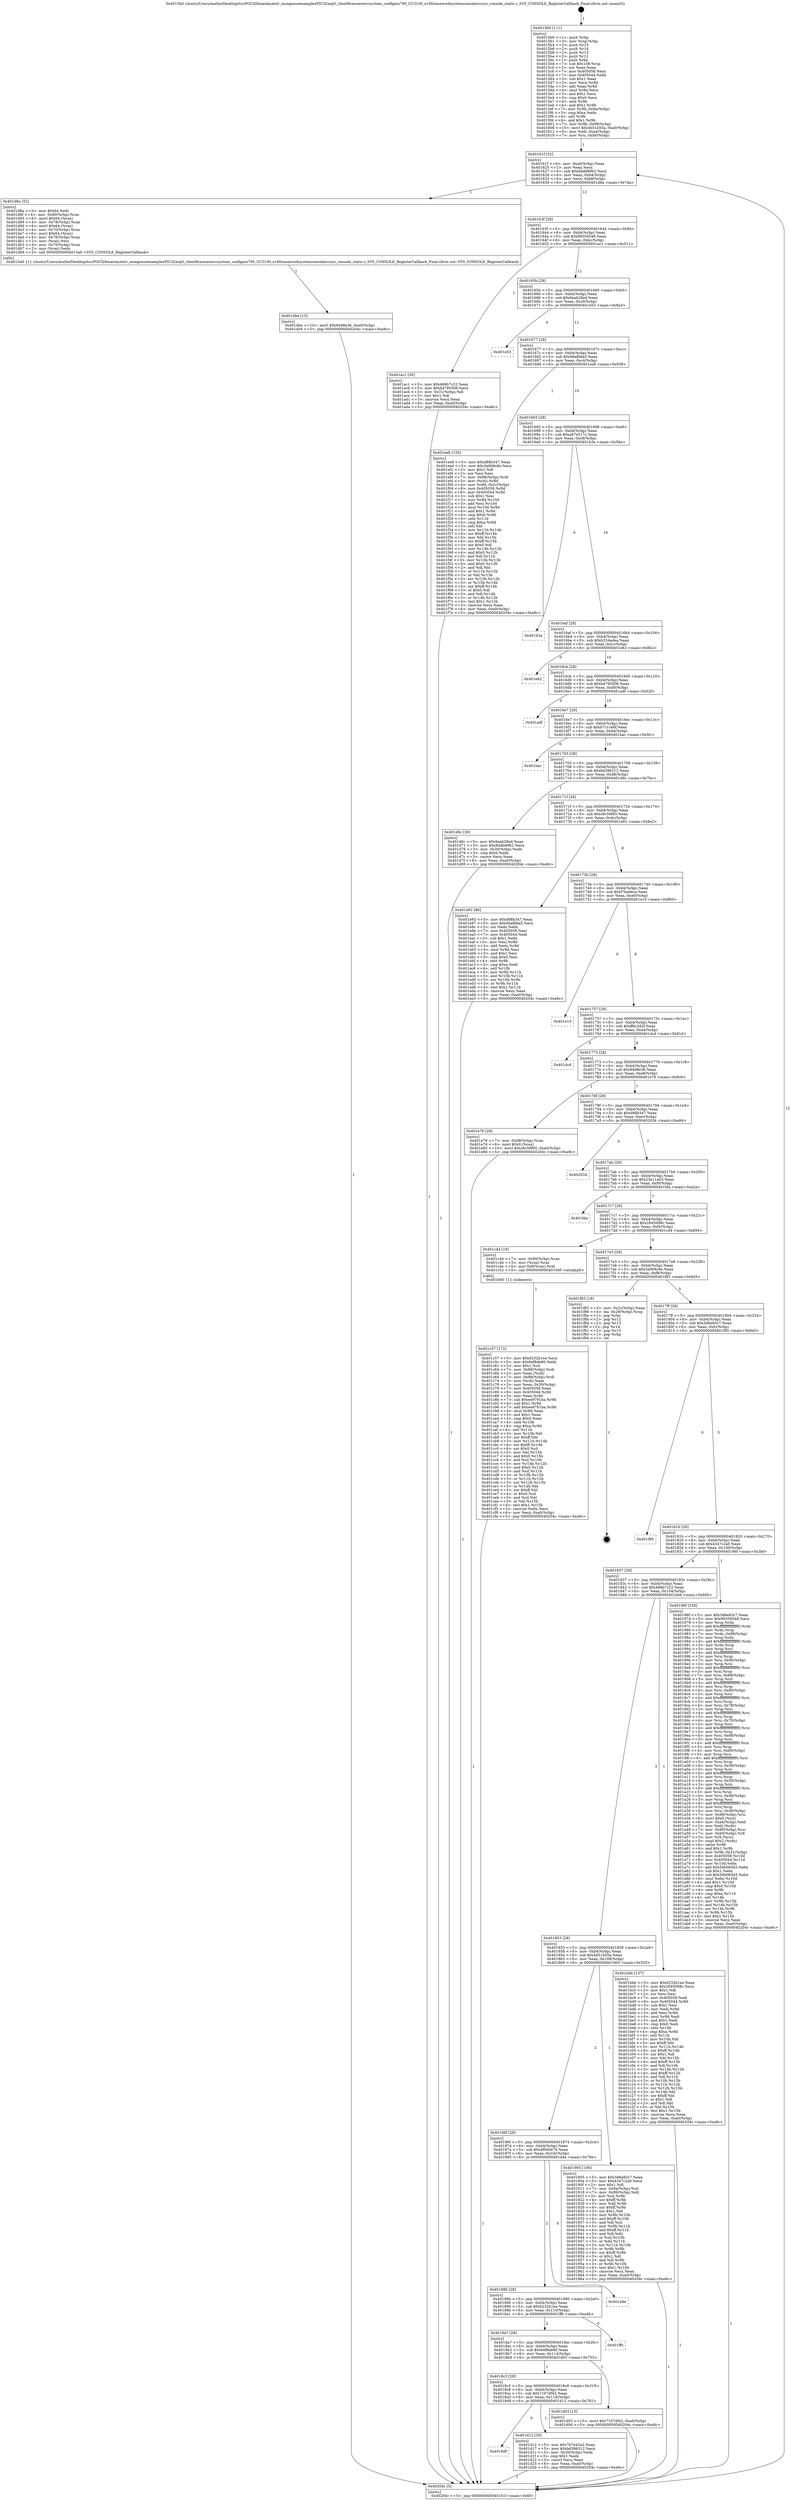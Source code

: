 digraph "0x4015b0" {
  label = "0x4015b0 (/mnt/c/Users/mathe/Desktop/tcc/POCII/binaries/extr_mongooseexamplesPIC32mqtt_clientfirmwaresrcsystem_configmx795_CC3100_e16frameworksystemconsolesrcsys_console_static.c_SYS_CONSOLE_RegisterCallback_Final-ollvm.out::main(0))"
  labelloc = "t"
  node[shape=record]

  Entry [label="",width=0.3,height=0.3,shape=circle,fillcolor=black,style=filled]
  "0x40161f" [label="{
     0x40161f [32]\l
     | [instrs]\l
     &nbsp;&nbsp;0x40161f \<+6\>: mov -0xa0(%rbp),%eax\l
     &nbsp;&nbsp;0x401625 \<+2\>: mov %eax,%ecx\l
     &nbsp;&nbsp;0x401627 \<+6\>: sub $0x8ddb8962,%ecx\l
     &nbsp;&nbsp;0x40162d \<+6\>: mov %eax,-0xb4(%rbp)\l
     &nbsp;&nbsp;0x401633 \<+6\>: mov %ecx,-0xb8(%rbp)\l
     &nbsp;&nbsp;0x401639 \<+6\>: je 0000000000401d8a \<main+0x7da\>\l
  }"]
  "0x401d8a" [label="{
     0x401d8a [52]\l
     | [instrs]\l
     &nbsp;&nbsp;0x401d8a \<+5\>: mov $0x64,%edi\l
     &nbsp;&nbsp;0x401d8f \<+4\>: mov -0x80(%rbp),%rax\l
     &nbsp;&nbsp;0x401d93 \<+6\>: movl $0x64,(%rax)\l
     &nbsp;&nbsp;0x401d99 \<+4\>: mov -0x78(%rbp),%rax\l
     &nbsp;&nbsp;0x401d9d \<+6\>: movl $0x64,(%rax)\l
     &nbsp;&nbsp;0x401da3 \<+4\>: mov -0x70(%rbp),%rax\l
     &nbsp;&nbsp;0x401da7 \<+6\>: movl $0x64,(%rax)\l
     &nbsp;&nbsp;0x401dad \<+4\>: mov -0x78(%rbp),%rax\l
     &nbsp;&nbsp;0x401db1 \<+2\>: mov (%rax),%esi\l
     &nbsp;&nbsp;0x401db3 \<+4\>: mov -0x70(%rbp),%rax\l
     &nbsp;&nbsp;0x401db7 \<+2\>: mov (%rax),%edx\l
     &nbsp;&nbsp;0x401db9 \<+5\>: call 00000000004015a0 \<SYS_CONSOLE_RegisterCallback\>\l
     | [calls]\l
     &nbsp;&nbsp;0x4015a0 \{1\} (/mnt/c/Users/mathe/Desktop/tcc/POCII/binaries/extr_mongooseexamplesPIC32mqtt_clientfirmwaresrcsystem_configmx795_CC3100_e16frameworksystemconsolesrcsys_console_static.c_SYS_CONSOLE_RegisterCallback_Final-ollvm.out::SYS_CONSOLE_RegisterCallback)\l
  }"]
  "0x40163f" [label="{
     0x40163f [28]\l
     | [instrs]\l
     &nbsp;&nbsp;0x40163f \<+5\>: jmp 0000000000401644 \<main+0x94\>\l
     &nbsp;&nbsp;0x401644 \<+6\>: mov -0xb4(%rbp),%eax\l
     &nbsp;&nbsp;0x40164a \<+5\>: sub $0x99359548,%eax\l
     &nbsp;&nbsp;0x40164f \<+6\>: mov %eax,-0xbc(%rbp)\l
     &nbsp;&nbsp;0x401655 \<+6\>: je 0000000000401ac1 \<main+0x511\>\l
  }"]
  Exit [label="",width=0.3,height=0.3,shape=circle,fillcolor=black,style=filled,peripheries=2]
  "0x401ac1" [label="{
     0x401ac1 [30]\l
     | [instrs]\l
     &nbsp;&nbsp;0x401ac1 \<+5\>: mov $0x486b7c22,%eax\l
     &nbsp;&nbsp;0x401ac6 \<+5\>: mov $0xb4795506,%ecx\l
     &nbsp;&nbsp;0x401acb \<+3\>: mov -0x31(%rbp),%dl\l
     &nbsp;&nbsp;0x401ace \<+3\>: test $0x1,%dl\l
     &nbsp;&nbsp;0x401ad1 \<+3\>: cmovne %ecx,%eax\l
     &nbsp;&nbsp;0x401ad4 \<+6\>: mov %eax,-0xa0(%rbp)\l
     &nbsp;&nbsp;0x401ada \<+5\>: jmp 000000000040204c \<main+0xa9c\>\l
  }"]
  "0x40165b" [label="{
     0x40165b [28]\l
     | [instrs]\l
     &nbsp;&nbsp;0x40165b \<+5\>: jmp 0000000000401660 \<main+0xb0\>\l
     &nbsp;&nbsp;0x401660 \<+6\>: mov -0xb4(%rbp),%eax\l
     &nbsp;&nbsp;0x401666 \<+5\>: sub $0x9aab28ed,%eax\l
     &nbsp;&nbsp;0x40166b \<+6\>: mov %eax,-0xc0(%rbp)\l
     &nbsp;&nbsp;0x401671 \<+6\>: je 0000000000401e53 \<main+0x8a3\>\l
  }"]
  "0x401dbe" [label="{
     0x401dbe [15]\l
     | [instrs]\l
     &nbsp;&nbsp;0x401dbe \<+10\>: movl $0x94d8e36,-0xa0(%rbp)\l
     &nbsp;&nbsp;0x401dc8 \<+5\>: jmp 000000000040204c \<main+0xa9c\>\l
  }"]
  "0x401e53" [label="{
     0x401e53\l
  }", style=dashed]
  "0x401677" [label="{
     0x401677 [28]\l
     | [instrs]\l
     &nbsp;&nbsp;0x401677 \<+5\>: jmp 000000000040167c \<main+0xcc\>\l
     &nbsp;&nbsp;0x40167c \<+6\>: mov -0xb4(%rbp),%eax\l
     &nbsp;&nbsp;0x401682 \<+5\>: sub $0x9dafb8a5,%eax\l
     &nbsp;&nbsp;0x401687 \<+6\>: mov %eax,-0xc4(%rbp)\l
     &nbsp;&nbsp;0x40168d \<+6\>: je 0000000000401ee8 \<main+0x938\>\l
  }"]
  "0x4018df" [label="{
     0x4018df\l
  }", style=dashed]
  "0x401ee8" [label="{
     0x401ee8 [155]\l
     | [instrs]\l
     &nbsp;&nbsp;0x401ee8 \<+5\>: mov $0xd88b347,%eax\l
     &nbsp;&nbsp;0x401eed \<+5\>: mov $0x3a906c8e,%ecx\l
     &nbsp;&nbsp;0x401ef2 \<+2\>: mov $0x1,%dl\l
     &nbsp;&nbsp;0x401ef4 \<+2\>: xor %esi,%esi\l
     &nbsp;&nbsp;0x401ef6 \<+7\>: mov -0x98(%rbp),%rdi\l
     &nbsp;&nbsp;0x401efd \<+3\>: mov (%rdi),%r8d\l
     &nbsp;&nbsp;0x401f00 \<+4\>: mov %r8d,-0x2c(%rbp)\l
     &nbsp;&nbsp;0x401f04 \<+8\>: mov 0x405058,%r8d\l
     &nbsp;&nbsp;0x401f0c \<+8\>: mov 0x405044,%r9d\l
     &nbsp;&nbsp;0x401f14 \<+3\>: sub $0x1,%esi\l
     &nbsp;&nbsp;0x401f17 \<+3\>: mov %r8d,%r10d\l
     &nbsp;&nbsp;0x401f1a \<+3\>: add %esi,%r10d\l
     &nbsp;&nbsp;0x401f1d \<+4\>: imul %r10d,%r8d\l
     &nbsp;&nbsp;0x401f21 \<+4\>: and $0x1,%r8d\l
     &nbsp;&nbsp;0x401f25 \<+4\>: cmp $0x0,%r8d\l
     &nbsp;&nbsp;0x401f29 \<+4\>: sete %r11b\l
     &nbsp;&nbsp;0x401f2d \<+4\>: cmp $0xa,%r9d\l
     &nbsp;&nbsp;0x401f31 \<+3\>: setl %bl\l
     &nbsp;&nbsp;0x401f34 \<+3\>: mov %r11b,%r14b\l
     &nbsp;&nbsp;0x401f37 \<+4\>: xor $0xff,%r14b\l
     &nbsp;&nbsp;0x401f3b \<+3\>: mov %bl,%r15b\l
     &nbsp;&nbsp;0x401f3e \<+4\>: xor $0xff,%r15b\l
     &nbsp;&nbsp;0x401f42 \<+3\>: xor $0x0,%dl\l
     &nbsp;&nbsp;0x401f45 \<+3\>: mov %r14b,%r12b\l
     &nbsp;&nbsp;0x401f48 \<+4\>: and $0x0,%r12b\l
     &nbsp;&nbsp;0x401f4c \<+3\>: and %dl,%r11b\l
     &nbsp;&nbsp;0x401f4f \<+3\>: mov %r15b,%r13b\l
     &nbsp;&nbsp;0x401f52 \<+4\>: and $0x0,%r13b\l
     &nbsp;&nbsp;0x401f56 \<+2\>: and %dl,%bl\l
     &nbsp;&nbsp;0x401f58 \<+3\>: or %r11b,%r12b\l
     &nbsp;&nbsp;0x401f5b \<+3\>: or %bl,%r13b\l
     &nbsp;&nbsp;0x401f5e \<+3\>: xor %r13b,%r12b\l
     &nbsp;&nbsp;0x401f61 \<+3\>: or %r15b,%r14b\l
     &nbsp;&nbsp;0x401f64 \<+4\>: xor $0xff,%r14b\l
     &nbsp;&nbsp;0x401f68 \<+3\>: or $0x0,%dl\l
     &nbsp;&nbsp;0x401f6b \<+3\>: and %dl,%r14b\l
     &nbsp;&nbsp;0x401f6e \<+3\>: or %r14b,%r12b\l
     &nbsp;&nbsp;0x401f71 \<+4\>: test $0x1,%r12b\l
     &nbsp;&nbsp;0x401f75 \<+3\>: cmovne %ecx,%eax\l
     &nbsp;&nbsp;0x401f78 \<+6\>: mov %eax,-0xa0(%rbp)\l
     &nbsp;&nbsp;0x401f7e \<+5\>: jmp 000000000040204c \<main+0xa9c\>\l
  }"]
  "0x401693" [label="{
     0x401693 [28]\l
     | [instrs]\l
     &nbsp;&nbsp;0x401693 \<+5\>: jmp 0000000000401698 \<main+0xe8\>\l
     &nbsp;&nbsp;0x401698 \<+6\>: mov -0xb4(%rbp),%eax\l
     &nbsp;&nbsp;0x40169e \<+5\>: sub $0xa87e517c,%eax\l
     &nbsp;&nbsp;0x4016a3 \<+6\>: mov %eax,-0xc8(%rbp)\l
     &nbsp;&nbsp;0x4016a9 \<+6\>: je 0000000000401b3a \<main+0x58a\>\l
  }"]
  "0x401d12" [label="{
     0x401d12 [30]\l
     | [instrs]\l
     &nbsp;&nbsp;0x401d12 \<+5\>: mov $0x7b7e43a2,%eax\l
     &nbsp;&nbsp;0x401d17 \<+5\>: mov $0xbd396312,%ecx\l
     &nbsp;&nbsp;0x401d1c \<+3\>: mov -0x30(%rbp),%edx\l
     &nbsp;&nbsp;0x401d1f \<+3\>: cmp $0x1,%edx\l
     &nbsp;&nbsp;0x401d22 \<+3\>: cmovl %ecx,%eax\l
     &nbsp;&nbsp;0x401d25 \<+6\>: mov %eax,-0xa0(%rbp)\l
     &nbsp;&nbsp;0x401d2b \<+5\>: jmp 000000000040204c \<main+0xa9c\>\l
  }"]
  "0x401b3a" [label="{
     0x401b3a\l
  }", style=dashed]
  "0x4016af" [label="{
     0x4016af [28]\l
     | [instrs]\l
     &nbsp;&nbsp;0x4016af \<+5\>: jmp 00000000004016b4 \<main+0x104\>\l
     &nbsp;&nbsp;0x4016b4 \<+6\>: mov -0xb4(%rbp),%eax\l
     &nbsp;&nbsp;0x4016ba \<+5\>: sub $0xb334adea,%eax\l
     &nbsp;&nbsp;0x4016bf \<+6\>: mov %eax,-0xcc(%rbp)\l
     &nbsp;&nbsp;0x4016c5 \<+6\>: je 0000000000401e62 \<main+0x8b2\>\l
  }"]
  "0x4018c3" [label="{
     0x4018c3 [28]\l
     | [instrs]\l
     &nbsp;&nbsp;0x4018c3 \<+5\>: jmp 00000000004018c8 \<main+0x318\>\l
     &nbsp;&nbsp;0x4018c8 \<+6\>: mov -0xb4(%rbp),%eax\l
     &nbsp;&nbsp;0x4018ce \<+5\>: sub $0x7107df42,%eax\l
     &nbsp;&nbsp;0x4018d3 \<+6\>: mov %eax,-0x118(%rbp)\l
     &nbsp;&nbsp;0x4018d9 \<+6\>: je 0000000000401d12 \<main+0x762\>\l
  }"]
  "0x401e62" [label="{
     0x401e62\l
  }", style=dashed]
  "0x4016cb" [label="{
     0x4016cb [28]\l
     | [instrs]\l
     &nbsp;&nbsp;0x4016cb \<+5\>: jmp 00000000004016d0 \<main+0x120\>\l
     &nbsp;&nbsp;0x4016d0 \<+6\>: mov -0xb4(%rbp),%eax\l
     &nbsp;&nbsp;0x4016d6 \<+5\>: sub $0xb4795506,%eax\l
     &nbsp;&nbsp;0x4016db \<+6\>: mov %eax,-0xd0(%rbp)\l
     &nbsp;&nbsp;0x4016e1 \<+6\>: je 0000000000401adf \<main+0x52f\>\l
  }"]
  "0x401d03" [label="{
     0x401d03 [15]\l
     | [instrs]\l
     &nbsp;&nbsp;0x401d03 \<+10\>: movl $0x7107df42,-0xa0(%rbp)\l
     &nbsp;&nbsp;0x401d0d \<+5\>: jmp 000000000040204c \<main+0xa9c\>\l
  }"]
  "0x401adf" [label="{
     0x401adf\l
  }", style=dashed]
  "0x4016e7" [label="{
     0x4016e7 [28]\l
     | [instrs]\l
     &nbsp;&nbsp;0x4016e7 \<+5\>: jmp 00000000004016ec \<main+0x13c\>\l
     &nbsp;&nbsp;0x4016ec \<+6\>: mov -0xb4(%rbp),%eax\l
     &nbsp;&nbsp;0x4016f2 \<+5\>: sub $0xb7c1c46f,%eax\l
     &nbsp;&nbsp;0x4016f7 \<+6\>: mov %eax,-0xd4(%rbp)\l
     &nbsp;&nbsp;0x4016fd \<+6\>: je 0000000000401bac \<main+0x5fc\>\l
  }"]
  "0x4018a7" [label="{
     0x4018a7 [28]\l
     | [instrs]\l
     &nbsp;&nbsp;0x4018a7 \<+5\>: jmp 00000000004018ac \<main+0x2fc\>\l
     &nbsp;&nbsp;0x4018ac \<+6\>: mov -0xb4(%rbp),%eax\l
     &nbsp;&nbsp;0x4018b2 \<+5\>: sub $0x6ef8de80,%eax\l
     &nbsp;&nbsp;0x4018b7 \<+6\>: mov %eax,-0x114(%rbp)\l
     &nbsp;&nbsp;0x4018bd \<+6\>: je 0000000000401d03 \<main+0x753\>\l
  }"]
  "0x401bac" [label="{
     0x401bac\l
  }", style=dashed]
  "0x401703" [label="{
     0x401703 [28]\l
     | [instrs]\l
     &nbsp;&nbsp;0x401703 \<+5\>: jmp 0000000000401708 \<main+0x158\>\l
     &nbsp;&nbsp;0x401708 \<+6\>: mov -0xb4(%rbp),%eax\l
     &nbsp;&nbsp;0x40170e \<+5\>: sub $0xbd396312,%eax\l
     &nbsp;&nbsp;0x401713 \<+6\>: mov %eax,-0xd8(%rbp)\l
     &nbsp;&nbsp;0x401719 \<+6\>: je 0000000000401d6c \<main+0x7bc\>\l
  }"]
  "0x401ffb" [label="{
     0x401ffb\l
  }", style=dashed]
  "0x401d6c" [label="{
     0x401d6c [30]\l
     | [instrs]\l
     &nbsp;&nbsp;0x401d6c \<+5\>: mov $0x9aab28ed,%eax\l
     &nbsp;&nbsp;0x401d71 \<+5\>: mov $0x8ddb8962,%ecx\l
     &nbsp;&nbsp;0x401d76 \<+3\>: mov -0x30(%rbp),%edx\l
     &nbsp;&nbsp;0x401d79 \<+3\>: cmp $0x0,%edx\l
     &nbsp;&nbsp;0x401d7c \<+3\>: cmove %ecx,%eax\l
     &nbsp;&nbsp;0x401d7f \<+6\>: mov %eax,-0xa0(%rbp)\l
     &nbsp;&nbsp;0x401d85 \<+5\>: jmp 000000000040204c \<main+0xa9c\>\l
  }"]
  "0x40171f" [label="{
     0x40171f [28]\l
     | [instrs]\l
     &nbsp;&nbsp;0x40171f \<+5\>: jmp 0000000000401724 \<main+0x174\>\l
     &nbsp;&nbsp;0x401724 \<+6\>: mov -0xb4(%rbp),%eax\l
     &nbsp;&nbsp;0x40172a \<+5\>: sub $0xc6c59f65,%eax\l
     &nbsp;&nbsp;0x40172f \<+6\>: mov %eax,-0xdc(%rbp)\l
     &nbsp;&nbsp;0x401735 \<+6\>: je 0000000000401e92 \<main+0x8e2\>\l
  }"]
  "0x40188b" [label="{
     0x40188b [28]\l
     | [instrs]\l
     &nbsp;&nbsp;0x40188b \<+5\>: jmp 0000000000401890 \<main+0x2e0\>\l
     &nbsp;&nbsp;0x401890 \<+6\>: mov -0xb4(%rbp),%eax\l
     &nbsp;&nbsp;0x401896 \<+5\>: sub $0x6232b1ee,%eax\l
     &nbsp;&nbsp;0x40189b \<+6\>: mov %eax,-0x110(%rbp)\l
     &nbsp;&nbsp;0x4018a1 \<+6\>: je 0000000000401ffb \<main+0xa4b\>\l
  }"]
  "0x401e92" [label="{
     0x401e92 [86]\l
     | [instrs]\l
     &nbsp;&nbsp;0x401e92 \<+5\>: mov $0xd88b347,%eax\l
     &nbsp;&nbsp;0x401e97 \<+5\>: mov $0x9dafb8a5,%ecx\l
     &nbsp;&nbsp;0x401e9c \<+2\>: xor %edx,%edx\l
     &nbsp;&nbsp;0x401e9e \<+7\>: mov 0x405058,%esi\l
     &nbsp;&nbsp;0x401ea5 \<+7\>: mov 0x405044,%edi\l
     &nbsp;&nbsp;0x401eac \<+3\>: sub $0x1,%edx\l
     &nbsp;&nbsp;0x401eaf \<+3\>: mov %esi,%r8d\l
     &nbsp;&nbsp;0x401eb2 \<+3\>: add %edx,%r8d\l
     &nbsp;&nbsp;0x401eb5 \<+4\>: imul %r8d,%esi\l
     &nbsp;&nbsp;0x401eb9 \<+3\>: and $0x1,%esi\l
     &nbsp;&nbsp;0x401ebc \<+3\>: cmp $0x0,%esi\l
     &nbsp;&nbsp;0x401ebf \<+4\>: sete %r9b\l
     &nbsp;&nbsp;0x401ec3 \<+3\>: cmp $0xa,%edi\l
     &nbsp;&nbsp;0x401ec6 \<+4\>: setl %r10b\l
     &nbsp;&nbsp;0x401eca \<+3\>: mov %r9b,%r11b\l
     &nbsp;&nbsp;0x401ecd \<+3\>: and %r10b,%r11b\l
     &nbsp;&nbsp;0x401ed0 \<+3\>: xor %r10b,%r9b\l
     &nbsp;&nbsp;0x401ed3 \<+3\>: or %r9b,%r11b\l
     &nbsp;&nbsp;0x401ed6 \<+4\>: test $0x1,%r11b\l
     &nbsp;&nbsp;0x401eda \<+3\>: cmovne %ecx,%eax\l
     &nbsp;&nbsp;0x401edd \<+6\>: mov %eax,-0xa0(%rbp)\l
     &nbsp;&nbsp;0x401ee3 \<+5\>: jmp 000000000040204c \<main+0xa9c\>\l
  }"]
  "0x40173b" [label="{
     0x40173b [28]\l
     | [instrs]\l
     &nbsp;&nbsp;0x40173b \<+5\>: jmp 0000000000401740 \<main+0x190\>\l
     &nbsp;&nbsp;0x401740 \<+6\>: mov -0xb4(%rbp),%eax\l
     &nbsp;&nbsp;0x401746 \<+5\>: sub $0xf7bedeca,%eax\l
     &nbsp;&nbsp;0x40174b \<+6\>: mov %eax,-0xe0(%rbp)\l
     &nbsp;&nbsp;0x401751 \<+6\>: je 0000000000401e10 \<main+0x860\>\l
  }"]
  "0x401d4e" [label="{
     0x401d4e\l
  }", style=dashed]
  "0x401e10" [label="{
     0x401e10\l
  }", style=dashed]
  "0x401757" [label="{
     0x401757 [28]\l
     | [instrs]\l
     &nbsp;&nbsp;0x401757 \<+5\>: jmp 000000000040175c \<main+0x1ac\>\l
     &nbsp;&nbsp;0x40175c \<+6\>: mov -0xb4(%rbp),%eax\l
     &nbsp;&nbsp;0x401762 \<+5\>: sub $0xff6c2d2f,%eax\l
     &nbsp;&nbsp;0x401767 \<+6\>: mov %eax,-0xe4(%rbp)\l
     &nbsp;&nbsp;0x40176d \<+6\>: je 0000000000401dcd \<main+0x81d\>\l
  }"]
  "0x401c57" [label="{
     0x401c57 [172]\l
     | [instrs]\l
     &nbsp;&nbsp;0x401c57 \<+5\>: mov $0x6232b1ee,%ecx\l
     &nbsp;&nbsp;0x401c5c \<+5\>: mov $0x6ef8de80,%edx\l
     &nbsp;&nbsp;0x401c61 \<+3\>: mov $0x1,%sil\l
     &nbsp;&nbsp;0x401c64 \<+7\>: mov -0x88(%rbp),%rdi\l
     &nbsp;&nbsp;0x401c6b \<+2\>: mov %eax,(%rdi)\l
     &nbsp;&nbsp;0x401c6d \<+7\>: mov -0x88(%rbp),%rdi\l
     &nbsp;&nbsp;0x401c74 \<+2\>: mov (%rdi),%eax\l
     &nbsp;&nbsp;0x401c76 \<+3\>: mov %eax,-0x30(%rbp)\l
     &nbsp;&nbsp;0x401c79 \<+7\>: mov 0x405058,%eax\l
     &nbsp;&nbsp;0x401c80 \<+8\>: mov 0x405044,%r8d\l
     &nbsp;&nbsp;0x401c88 \<+3\>: mov %eax,%r9d\l
     &nbsp;&nbsp;0x401c8b \<+7\>: sub $0xee9791ba,%r9d\l
     &nbsp;&nbsp;0x401c92 \<+4\>: sub $0x1,%r9d\l
     &nbsp;&nbsp;0x401c96 \<+7\>: add $0xee9791ba,%r9d\l
     &nbsp;&nbsp;0x401c9d \<+4\>: imul %r9d,%eax\l
     &nbsp;&nbsp;0x401ca1 \<+3\>: and $0x1,%eax\l
     &nbsp;&nbsp;0x401ca4 \<+3\>: cmp $0x0,%eax\l
     &nbsp;&nbsp;0x401ca7 \<+4\>: sete %r10b\l
     &nbsp;&nbsp;0x401cab \<+4\>: cmp $0xa,%r8d\l
     &nbsp;&nbsp;0x401caf \<+4\>: setl %r11b\l
     &nbsp;&nbsp;0x401cb3 \<+3\>: mov %r10b,%bl\l
     &nbsp;&nbsp;0x401cb6 \<+3\>: xor $0xff,%bl\l
     &nbsp;&nbsp;0x401cb9 \<+3\>: mov %r11b,%r14b\l
     &nbsp;&nbsp;0x401cbc \<+4\>: xor $0xff,%r14b\l
     &nbsp;&nbsp;0x401cc0 \<+4\>: xor $0x0,%sil\l
     &nbsp;&nbsp;0x401cc4 \<+3\>: mov %bl,%r15b\l
     &nbsp;&nbsp;0x401cc7 \<+4\>: and $0x0,%r15b\l
     &nbsp;&nbsp;0x401ccb \<+3\>: and %sil,%r10b\l
     &nbsp;&nbsp;0x401cce \<+3\>: mov %r14b,%r12b\l
     &nbsp;&nbsp;0x401cd1 \<+4\>: and $0x0,%r12b\l
     &nbsp;&nbsp;0x401cd5 \<+3\>: and %sil,%r11b\l
     &nbsp;&nbsp;0x401cd8 \<+3\>: or %r10b,%r15b\l
     &nbsp;&nbsp;0x401cdb \<+3\>: or %r11b,%r12b\l
     &nbsp;&nbsp;0x401cde \<+3\>: xor %r12b,%r15b\l
     &nbsp;&nbsp;0x401ce1 \<+3\>: or %r14b,%bl\l
     &nbsp;&nbsp;0x401ce4 \<+3\>: xor $0xff,%bl\l
     &nbsp;&nbsp;0x401ce7 \<+4\>: or $0x0,%sil\l
     &nbsp;&nbsp;0x401ceb \<+3\>: and %sil,%bl\l
     &nbsp;&nbsp;0x401cee \<+3\>: or %bl,%r15b\l
     &nbsp;&nbsp;0x401cf1 \<+4\>: test $0x1,%r15b\l
     &nbsp;&nbsp;0x401cf5 \<+3\>: cmovne %edx,%ecx\l
     &nbsp;&nbsp;0x401cf8 \<+6\>: mov %ecx,-0xa0(%rbp)\l
     &nbsp;&nbsp;0x401cfe \<+5\>: jmp 000000000040204c \<main+0xa9c\>\l
  }"]
  "0x401dcd" [label="{
     0x401dcd\l
  }", style=dashed]
  "0x401773" [label="{
     0x401773 [28]\l
     | [instrs]\l
     &nbsp;&nbsp;0x401773 \<+5\>: jmp 0000000000401778 \<main+0x1c8\>\l
     &nbsp;&nbsp;0x401778 \<+6\>: mov -0xb4(%rbp),%eax\l
     &nbsp;&nbsp;0x40177e \<+5\>: sub $0x94d8e36,%eax\l
     &nbsp;&nbsp;0x401783 \<+6\>: mov %eax,-0xe8(%rbp)\l
     &nbsp;&nbsp;0x401789 \<+6\>: je 0000000000401e76 \<main+0x8c6\>\l
  }"]
  "0x4015b0" [label="{
     0x4015b0 [111]\l
     | [instrs]\l
     &nbsp;&nbsp;0x4015b0 \<+1\>: push %rbp\l
     &nbsp;&nbsp;0x4015b1 \<+3\>: mov %rsp,%rbp\l
     &nbsp;&nbsp;0x4015b4 \<+2\>: push %r15\l
     &nbsp;&nbsp;0x4015b6 \<+2\>: push %r14\l
     &nbsp;&nbsp;0x4015b8 \<+2\>: push %r13\l
     &nbsp;&nbsp;0x4015ba \<+2\>: push %r12\l
     &nbsp;&nbsp;0x4015bc \<+1\>: push %rbx\l
     &nbsp;&nbsp;0x4015bd \<+7\>: sub $0x108,%rsp\l
     &nbsp;&nbsp;0x4015c4 \<+2\>: xor %eax,%eax\l
     &nbsp;&nbsp;0x4015c6 \<+7\>: mov 0x405058,%ecx\l
     &nbsp;&nbsp;0x4015cd \<+7\>: mov 0x405044,%edx\l
     &nbsp;&nbsp;0x4015d4 \<+3\>: sub $0x1,%eax\l
     &nbsp;&nbsp;0x4015d7 \<+3\>: mov %ecx,%r8d\l
     &nbsp;&nbsp;0x4015da \<+3\>: add %eax,%r8d\l
     &nbsp;&nbsp;0x4015dd \<+4\>: imul %r8d,%ecx\l
     &nbsp;&nbsp;0x4015e1 \<+3\>: and $0x1,%ecx\l
     &nbsp;&nbsp;0x4015e4 \<+3\>: cmp $0x0,%ecx\l
     &nbsp;&nbsp;0x4015e7 \<+4\>: sete %r9b\l
     &nbsp;&nbsp;0x4015eb \<+4\>: and $0x1,%r9b\l
     &nbsp;&nbsp;0x4015ef \<+7\>: mov %r9b,-0x9a(%rbp)\l
     &nbsp;&nbsp;0x4015f6 \<+3\>: cmp $0xa,%edx\l
     &nbsp;&nbsp;0x4015f9 \<+4\>: setl %r9b\l
     &nbsp;&nbsp;0x4015fd \<+4\>: and $0x1,%r9b\l
     &nbsp;&nbsp;0x401601 \<+7\>: mov %r9b,-0x99(%rbp)\l
     &nbsp;&nbsp;0x401608 \<+10\>: movl $0x4b51b55a,-0xa0(%rbp)\l
     &nbsp;&nbsp;0x401612 \<+6\>: mov %edi,-0xa4(%rbp)\l
     &nbsp;&nbsp;0x401618 \<+7\>: mov %rsi,-0xb0(%rbp)\l
  }"]
  "0x401e76" [label="{
     0x401e76 [28]\l
     | [instrs]\l
     &nbsp;&nbsp;0x401e76 \<+7\>: mov -0x98(%rbp),%rax\l
     &nbsp;&nbsp;0x401e7d \<+6\>: movl $0x0,(%rax)\l
     &nbsp;&nbsp;0x401e83 \<+10\>: movl $0xc6c59f65,-0xa0(%rbp)\l
     &nbsp;&nbsp;0x401e8d \<+5\>: jmp 000000000040204c \<main+0xa9c\>\l
  }"]
  "0x40178f" [label="{
     0x40178f [28]\l
     | [instrs]\l
     &nbsp;&nbsp;0x40178f \<+5\>: jmp 0000000000401794 \<main+0x1e4\>\l
     &nbsp;&nbsp;0x401794 \<+6\>: mov -0xb4(%rbp),%eax\l
     &nbsp;&nbsp;0x40179a \<+5\>: sub $0xd88b347,%eax\l
     &nbsp;&nbsp;0x40179f \<+6\>: mov %eax,-0xec(%rbp)\l
     &nbsp;&nbsp;0x4017a5 \<+6\>: je 0000000000402034 \<main+0xa84\>\l
  }"]
  "0x40204c" [label="{
     0x40204c [5]\l
     | [instrs]\l
     &nbsp;&nbsp;0x40204c \<+5\>: jmp 000000000040161f \<main+0x6f\>\l
  }"]
  "0x402034" [label="{
     0x402034\l
  }", style=dashed]
  "0x4017ab" [label="{
     0x4017ab [28]\l
     | [instrs]\l
     &nbsp;&nbsp;0x4017ab \<+5\>: jmp 00000000004017b0 \<main+0x200\>\l
     &nbsp;&nbsp;0x4017b0 \<+6\>: mov -0xb4(%rbp),%eax\l
     &nbsp;&nbsp;0x4017b6 \<+5\>: sub $0x23e11a03,%eax\l
     &nbsp;&nbsp;0x4017bb \<+6\>: mov %eax,-0xf0(%rbp)\l
     &nbsp;&nbsp;0x4017c1 \<+6\>: je 0000000000401fda \<main+0xa2a\>\l
  }"]
  "0x40186f" [label="{
     0x40186f [28]\l
     | [instrs]\l
     &nbsp;&nbsp;0x40186f \<+5\>: jmp 0000000000401874 \<main+0x2c4\>\l
     &nbsp;&nbsp;0x401874 \<+6\>: mov -0xb4(%rbp),%eax\l
     &nbsp;&nbsp;0x40187a \<+5\>: sub $0x4f00d470,%eax\l
     &nbsp;&nbsp;0x40187f \<+6\>: mov %eax,-0x10c(%rbp)\l
     &nbsp;&nbsp;0x401885 \<+6\>: je 0000000000401d4e \<main+0x79e\>\l
  }"]
  "0x401fda" [label="{
     0x401fda\l
  }", style=dashed]
  "0x4017c7" [label="{
     0x4017c7 [28]\l
     | [instrs]\l
     &nbsp;&nbsp;0x4017c7 \<+5\>: jmp 00000000004017cc \<main+0x21c\>\l
     &nbsp;&nbsp;0x4017cc \<+6\>: mov -0xb4(%rbp),%eax\l
     &nbsp;&nbsp;0x4017d2 \<+5\>: sub $0x2845008c,%eax\l
     &nbsp;&nbsp;0x4017d7 \<+6\>: mov %eax,-0xf4(%rbp)\l
     &nbsp;&nbsp;0x4017dd \<+6\>: je 0000000000401c44 \<main+0x694\>\l
  }"]
  "0x401905" [label="{
     0x401905 [106]\l
     | [instrs]\l
     &nbsp;&nbsp;0x401905 \<+5\>: mov $0x3d6e83c7,%eax\l
     &nbsp;&nbsp;0x40190a \<+5\>: mov $0x4347c2a0,%ecx\l
     &nbsp;&nbsp;0x40190f \<+2\>: mov $0x1,%dl\l
     &nbsp;&nbsp;0x401911 \<+7\>: mov -0x9a(%rbp),%sil\l
     &nbsp;&nbsp;0x401918 \<+7\>: mov -0x99(%rbp),%dil\l
     &nbsp;&nbsp;0x40191f \<+3\>: mov %sil,%r8b\l
     &nbsp;&nbsp;0x401922 \<+4\>: xor $0xff,%r8b\l
     &nbsp;&nbsp;0x401926 \<+3\>: mov %dil,%r9b\l
     &nbsp;&nbsp;0x401929 \<+4\>: xor $0xff,%r9b\l
     &nbsp;&nbsp;0x40192d \<+3\>: xor $0x1,%dl\l
     &nbsp;&nbsp;0x401930 \<+3\>: mov %r8b,%r10b\l
     &nbsp;&nbsp;0x401933 \<+4\>: and $0xff,%r10b\l
     &nbsp;&nbsp;0x401937 \<+3\>: and %dl,%sil\l
     &nbsp;&nbsp;0x40193a \<+3\>: mov %r9b,%r11b\l
     &nbsp;&nbsp;0x40193d \<+4\>: and $0xff,%r11b\l
     &nbsp;&nbsp;0x401941 \<+3\>: and %dl,%dil\l
     &nbsp;&nbsp;0x401944 \<+3\>: or %sil,%r10b\l
     &nbsp;&nbsp;0x401947 \<+3\>: or %dil,%r11b\l
     &nbsp;&nbsp;0x40194a \<+3\>: xor %r11b,%r10b\l
     &nbsp;&nbsp;0x40194d \<+3\>: or %r9b,%r8b\l
     &nbsp;&nbsp;0x401950 \<+4\>: xor $0xff,%r8b\l
     &nbsp;&nbsp;0x401954 \<+3\>: or $0x1,%dl\l
     &nbsp;&nbsp;0x401957 \<+3\>: and %dl,%r8b\l
     &nbsp;&nbsp;0x40195a \<+3\>: or %r8b,%r10b\l
     &nbsp;&nbsp;0x40195d \<+4\>: test $0x1,%r10b\l
     &nbsp;&nbsp;0x401961 \<+3\>: cmovne %ecx,%eax\l
     &nbsp;&nbsp;0x401964 \<+6\>: mov %eax,-0xa0(%rbp)\l
     &nbsp;&nbsp;0x40196a \<+5\>: jmp 000000000040204c \<main+0xa9c\>\l
  }"]
  "0x401c44" [label="{
     0x401c44 [19]\l
     | [instrs]\l
     &nbsp;&nbsp;0x401c44 \<+7\>: mov -0x90(%rbp),%rax\l
     &nbsp;&nbsp;0x401c4b \<+3\>: mov (%rax),%rax\l
     &nbsp;&nbsp;0x401c4e \<+4\>: mov 0x8(%rax),%rdi\l
     &nbsp;&nbsp;0x401c52 \<+5\>: call 0000000000401040 \<atoi@plt\>\l
     | [calls]\l
     &nbsp;&nbsp;0x401040 \{1\} (unknown)\l
  }"]
  "0x4017e3" [label="{
     0x4017e3 [28]\l
     | [instrs]\l
     &nbsp;&nbsp;0x4017e3 \<+5\>: jmp 00000000004017e8 \<main+0x238\>\l
     &nbsp;&nbsp;0x4017e8 \<+6\>: mov -0xb4(%rbp),%eax\l
     &nbsp;&nbsp;0x4017ee \<+5\>: sub $0x3a906c8e,%eax\l
     &nbsp;&nbsp;0x4017f3 \<+6\>: mov %eax,-0xf8(%rbp)\l
     &nbsp;&nbsp;0x4017f9 \<+6\>: je 0000000000401f83 \<main+0x9d3\>\l
  }"]
  "0x401853" [label="{
     0x401853 [28]\l
     | [instrs]\l
     &nbsp;&nbsp;0x401853 \<+5\>: jmp 0000000000401858 \<main+0x2a8\>\l
     &nbsp;&nbsp;0x401858 \<+6\>: mov -0xb4(%rbp),%eax\l
     &nbsp;&nbsp;0x40185e \<+5\>: sub $0x4b51b55a,%eax\l
     &nbsp;&nbsp;0x401863 \<+6\>: mov %eax,-0x108(%rbp)\l
     &nbsp;&nbsp;0x401869 \<+6\>: je 0000000000401905 \<main+0x355\>\l
  }"]
  "0x401f83" [label="{
     0x401f83 [18]\l
     | [instrs]\l
     &nbsp;&nbsp;0x401f83 \<+3\>: mov -0x2c(%rbp),%eax\l
     &nbsp;&nbsp;0x401f86 \<+4\>: lea -0x28(%rbp),%rsp\l
     &nbsp;&nbsp;0x401f8a \<+1\>: pop %rbx\l
     &nbsp;&nbsp;0x401f8b \<+2\>: pop %r12\l
     &nbsp;&nbsp;0x401f8d \<+2\>: pop %r13\l
     &nbsp;&nbsp;0x401f8f \<+2\>: pop %r14\l
     &nbsp;&nbsp;0x401f91 \<+2\>: pop %r15\l
     &nbsp;&nbsp;0x401f93 \<+1\>: pop %rbp\l
     &nbsp;&nbsp;0x401f94 \<+1\>: ret\l
  }"]
  "0x4017ff" [label="{
     0x4017ff [28]\l
     | [instrs]\l
     &nbsp;&nbsp;0x4017ff \<+5\>: jmp 0000000000401804 \<main+0x254\>\l
     &nbsp;&nbsp;0x401804 \<+6\>: mov -0xb4(%rbp),%eax\l
     &nbsp;&nbsp;0x40180a \<+5\>: sub $0x3d6e83c7,%eax\l
     &nbsp;&nbsp;0x40180f \<+6\>: mov %eax,-0xfc(%rbp)\l
     &nbsp;&nbsp;0x401815 \<+6\>: je 0000000000401f95 \<main+0x9e5\>\l
  }"]
  "0x401bbb" [label="{
     0x401bbb [137]\l
     | [instrs]\l
     &nbsp;&nbsp;0x401bbb \<+5\>: mov $0x6232b1ee,%eax\l
     &nbsp;&nbsp;0x401bc0 \<+5\>: mov $0x2845008c,%ecx\l
     &nbsp;&nbsp;0x401bc5 \<+2\>: mov $0x1,%dl\l
     &nbsp;&nbsp;0x401bc7 \<+2\>: xor %esi,%esi\l
     &nbsp;&nbsp;0x401bc9 \<+7\>: mov 0x405058,%edi\l
     &nbsp;&nbsp;0x401bd0 \<+8\>: mov 0x405044,%r8d\l
     &nbsp;&nbsp;0x401bd8 \<+3\>: sub $0x1,%esi\l
     &nbsp;&nbsp;0x401bdb \<+3\>: mov %edi,%r9d\l
     &nbsp;&nbsp;0x401bde \<+3\>: add %esi,%r9d\l
     &nbsp;&nbsp;0x401be1 \<+4\>: imul %r9d,%edi\l
     &nbsp;&nbsp;0x401be5 \<+3\>: and $0x1,%edi\l
     &nbsp;&nbsp;0x401be8 \<+3\>: cmp $0x0,%edi\l
     &nbsp;&nbsp;0x401beb \<+4\>: sete %r10b\l
     &nbsp;&nbsp;0x401bef \<+4\>: cmp $0xa,%r8d\l
     &nbsp;&nbsp;0x401bf3 \<+4\>: setl %r11b\l
     &nbsp;&nbsp;0x401bf7 \<+3\>: mov %r10b,%bl\l
     &nbsp;&nbsp;0x401bfa \<+3\>: xor $0xff,%bl\l
     &nbsp;&nbsp;0x401bfd \<+3\>: mov %r11b,%r14b\l
     &nbsp;&nbsp;0x401c00 \<+4\>: xor $0xff,%r14b\l
     &nbsp;&nbsp;0x401c04 \<+3\>: xor $0x1,%dl\l
     &nbsp;&nbsp;0x401c07 \<+3\>: mov %bl,%r15b\l
     &nbsp;&nbsp;0x401c0a \<+4\>: and $0xff,%r15b\l
     &nbsp;&nbsp;0x401c0e \<+3\>: and %dl,%r10b\l
     &nbsp;&nbsp;0x401c11 \<+3\>: mov %r14b,%r12b\l
     &nbsp;&nbsp;0x401c14 \<+4\>: and $0xff,%r12b\l
     &nbsp;&nbsp;0x401c18 \<+3\>: and %dl,%r11b\l
     &nbsp;&nbsp;0x401c1b \<+3\>: or %r10b,%r15b\l
     &nbsp;&nbsp;0x401c1e \<+3\>: or %r11b,%r12b\l
     &nbsp;&nbsp;0x401c21 \<+3\>: xor %r12b,%r15b\l
     &nbsp;&nbsp;0x401c24 \<+3\>: or %r14b,%bl\l
     &nbsp;&nbsp;0x401c27 \<+3\>: xor $0xff,%bl\l
     &nbsp;&nbsp;0x401c2a \<+3\>: or $0x1,%dl\l
     &nbsp;&nbsp;0x401c2d \<+2\>: and %dl,%bl\l
     &nbsp;&nbsp;0x401c2f \<+3\>: or %bl,%r15b\l
     &nbsp;&nbsp;0x401c32 \<+4\>: test $0x1,%r15b\l
     &nbsp;&nbsp;0x401c36 \<+3\>: cmovne %ecx,%eax\l
     &nbsp;&nbsp;0x401c39 \<+6\>: mov %eax,-0xa0(%rbp)\l
     &nbsp;&nbsp;0x401c3f \<+5\>: jmp 000000000040204c \<main+0xa9c\>\l
  }"]
  "0x401f95" [label="{
     0x401f95\l
  }", style=dashed]
  "0x40181b" [label="{
     0x40181b [28]\l
     | [instrs]\l
     &nbsp;&nbsp;0x40181b \<+5\>: jmp 0000000000401820 \<main+0x270\>\l
     &nbsp;&nbsp;0x401820 \<+6\>: mov -0xb4(%rbp),%eax\l
     &nbsp;&nbsp;0x401826 \<+5\>: sub $0x4347c2a0,%eax\l
     &nbsp;&nbsp;0x40182b \<+6\>: mov %eax,-0x100(%rbp)\l
     &nbsp;&nbsp;0x401831 \<+6\>: je 000000000040196f \<main+0x3bf\>\l
  }"]
  "0x401837" [label="{
     0x401837 [28]\l
     | [instrs]\l
     &nbsp;&nbsp;0x401837 \<+5\>: jmp 000000000040183c \<main+0x28c\>\l
     &nbsp;&nbsp;0x40183c \<+6\>: mov -0xb4(%rbp),%eax\l
     &nbsp;&nbsp;0x401842 \<+5\>: sub $0x486b7c22,%eax\l
     &nbsp;&nbsp;0x401847 \<+6\>: mov %eax,-0x104(%rbp)\l
     &nbsp;&nbsp;0x40184d \<+6\>: je 0000000000401bbb \<main+0x60b\>\l
  }"]
  "0x40196f" [label="{
     0x40196f [338]\l
     | [instrs]\l
     &nbsp;&nbsp;0x40196f \<+5\>: mov $0x3d6e83c7,%eax\l
     &nbsp;&nbsp;0x401974 \<+5\>: mov $0x99359548,%ecx\l
     &nbsp;&nbsp;0x401979 \<+3\>: mov %rsp,%rdx\l
     &nbsp;&nbsp;0x40197c \<+4\>: add $0xfffffffffffffff0,%rdx\l
     &nbsp;&nbsp;0x401980 \<+3\>: mov %rdx,%rsp\l
     &nbsp;&nbsp;0x401983 \<+7\>: mov %rdx,-0x98(%rbp)\l
     &nbsp;&nbsp;0x40198a \<+3\>: mov %rsp,%rdx\l
     &nbsp;&nbsp;0x40198d \<+4\>: add $0xfffffffffffffff0,%rdx\l
     &nbsp;&nbsp;0x401991 \<+3\>: mov %rdx,%rsp\l
     &nbsp;&nbsp;0x401994 \<+3\>: mov %rsp,%rsi\l
     &nbsp;&nbsp;0x401997 \<+4\>: add $0xfffffffffffffff0,%rsi\l
     &nbsp;&nbsp;0x40199b \<+3\>: mov %rsi,%rsp\l
     &nbsp;&nbsp;0x40199e \<+7\>: mov %rsi,-0x90(%rbp)\l
     &nbsp;&nbsp;0x4019a5 \<+3\>: mov %rsp,%rsi\l
     &nbsp;&nbsp;0x4019a8 \<+4\>: add $0xfffffffffffffff0,%rsi\l
     &nbsp;&nbsp;0x4019ac \<+3\>: mov %rsi,%rsp\l
     &nbsp;&nbsp;0x4019af \<+7\>: mov %rsi,-0x88(%rbp)\l
     &nbsp;&nbsp;0x4019b6 \<+3\>: mov %rsp,%rsi\l
     &nbsp;&nbsp;0x4019b9 \<+4\>: add $0xfffffffffffffff0,%rsi\l
     &nbsp;&nbsp;0x4019bd \<+3\>: mov %rsi,%rsp\l
     &nbsp;&nbsp;0x4019c0 \<+4\>: mov %rsi,-0x80(%rbp)\l
     &nbsp;&nbsp;0x4019c4 \<+3\>: mov %rsp,%rsi\l
     &nbsp;&nbsp;0x4019c7 \<+4\>: add $0xfffffffffffffff0,%rsi\l
     &nbsp;&nbsp;0x4019cb \<+3\>: mov %rsi,%rsp\l
     &nbsp;&nbsp;0x4019ce \<+4\>: mov %rsi,-0x78(%rbp)\l
     &nbsp;&nbsp;0x4019d2 \<+3\>: mov %rsp,%rsi\l
     &nbsp;&nbsp;0x4019d5 \<+4\>: add $0xfffffffffffffff0,%rsi\l
     &nbsp;&nbsp;0x4019d9 \<+3\>: mov %rsi,%rsp\l
     &nbsp;&nbsp;0x4019dc \<+4\>: mov %rsi,-0x70(%rbp)\l
     &nbsp;&nbsp;0x4019e0 \<+3\>: mov %rsp,%rsi\l
     &nbsp;&nbsp;0x4019e3 \<+4\>: add $0xfffffffffffffff0,%rsi\l
     &nbsp;&nbsp;0x4019e7 \<+3\>: mov %rsi,%rsp\l
     &nbsp;&nbsp;0x4019ea \<+4\>: mov %rsi,-0x68(%rbp)\l
     &nbsp;&nbsp;0x4019ee \<+3\>: mov %rsp,%rsi\l
     &nbsp;&nbsp;0x4019f1 \<+4\>: add $0xfffffffffffffff0,%rsi\l
     &nbsp;&nbsp;0x4019f5 \<+3\>: mov %rsi,%rsp\l
     &nbsp;&nbsp;0x4019f8 \<+4\>: mov %rsi,-0x60(%rbp)\l
     &nbsp;&nbsp;0x4019fc \<+3\>: mov %rsp,%rsi\l
     &nbsp;&nbsp;0x4019ff \<+4\>: add $0xfffffffffffffff0,%rsi\l
     &nbsp;&nbsp;0x401a03 \<+3\>: mov %rsi,%rsp\l
     &nbsp;&nbsp;0x401a06 \<+4\>: mov %rsi,-0x58(%rbp)\l
     &nbsp;&nbsp;0x401a0a \<+3\>: mov %rsp,%rsi\l
     &nbsp;&nbsp;0x401a0d \<+4\>: add $0xfffffffffffffff0,%rsi\l
     &nbsp;&nbsp;0x401a11 \<+3\>: mov %rsi,%rsp\l
     &nbsp;&nbsp;0x401a14 \<+4\>: mov %rsi,-0x50(%rbp)\l
     &nbsp;&nbsp;0x401a18 \<+3\>: mov %rsp,%rsi\l
     &nbsp;&nbsp;0x401a1b \<+4\>: add $0xfffffffffffffff0,%rsi\l
     &nbsp;&nbsp;0x401a1f \<+3\>: mov %rsi,%rsp\l
     &nbsp;&nbsp;0x401a22 \<+4\>: mov %rsi,-0x48(%rbp)\l
     &nbsp;&nbsp;0x401a26 \<+3\>: mov %rsp,%rsi\l
     &nbsp;&nbsp;0x401a29 \<+4\>: add $0xfffffffffffffff0,%rsi\l
     &nbsp;&nbsp;0x401a2d \<+3\>: mov %rsi,%rsp\l
     &nbsp;&nbsp;0x401a30 \<+4\>: mov %rsi,-0x40(%rbp)\l
     &nbsp;&nbsp;0x401a34 \<+7\>: mov -0x98(%rbp),%rsi\l
     &nbsp;&nbsp;0x401a3b \<+6\>: movl $0x0,(%rsi)\l
     &nbsp;&nbsp;0x401a41 \<+6\>: mov -0xa4(%rbp),%edi\l
     &nbsp;&nbsp;0x401a47 \<+2\>: mov %edi,(%rdx)\l
     &nbsp;&nbsp;0x401a49 \<+7\>: mov -0x90(%rbp),%rsi\l
     &nbsp;&nbsp;0x401a50 \<+7\>: mov -0xb0(%rbp),%r8\l
     &nbsp;&nbsp;0x401a57 \<+3\>: mov %r8,(%rsi)\l
     &nbsp;&nbsp;0x401a5a \<+3\>: cmpl $0x2,(%rdx)\l
     &nbsp;&nbsp;0x401a5d \<+4\>: setne %r9b\l
     &nbsp;&nbsp;0x401a61 \<+4\>: and $0x1,%r9b\l
     &nbsp;&nbsp;0x401a65 \<+4\>: mov %r9b,-0x31(%rbp)\l
     &nbsp;&nbsp;0x401a69 \<+8\>: mov 0x405058,%r10d\l
     &nbsp;&nbsp;0x401a71 \<+8\>: mov 0x405044,%r11d\l
     &nbsp;&nbsp;0x401a79 \<+3\>: mov %r10d,%ebx\l
     &nbsp;&nbsp;0x401a7c \<+6\>: add $0x56b065d3,%ebx\l
     &nbsp;&nbsp;0x401a82 \<+3\>: sub $0x1,%ebx\l
     &nbsp;&nbsp;0x401a85 \<+6\>: sub $0x56b065d3,%ebx\l
     &nbsp;&nbsp;0x401a8b \<+4\>: imul %ebx,%r10d\l
     &nbsp;&nbsp;0x401a8f \<+4\>: and $0x1,%r10d\l
     &nbsp;&nbsp;0x401a93 \<+4\>: cmp $0x0,%r10d\l
     &nbsp;&nbsp;0x401a97 \<+4\>: sete %r9b\l
     &nbsp;&nbsp;0x401a9b \<+4\>: cmp $0xa,%r11d\l
     &nbsp;&nbsp;0x401a9f \<+4\>: setl %r14b\l
     &nbsp;&nbsp;0x401aa3 \<+3\>: mov %r9b,%r15b\l
     &nbsp;&nbsp;0x401aa6 \<+3\>: and %r14b,%r15b\l
     &nbsp;&nbsp;0x401aa9 \<+3\>: xor %r14b,%r9b\l
     &nbsp;&nbsp;0x401aac \<+3\>: or %r9b,%r15b\l
     &nbsp;&nbsp;0x401aaf \<+4\>: test $0x1,%r15b\l
     &nbsp;&nbsp;0x401ab3 \<+3\>: cmovne %ecx,%eax\l
     &nbsp;&nbsp;0x401ab6 \<+6\>: mov %eax,-0xa0(%rbp)\l
     &nbsp;&nbsp;0x401abc \<+5\>: jmp 000000000040204c \<main+0xa9c\>\l
  }"]
  Entry -> "0x4015b0" [label=" 1"]
  "0x40161f" -> "0x401d8a" [label=" 1"]
  "0x40161f" -> "0x40163f" [label=" 12"]
  "0x401f83" -> Exit [label=" 1"]
  "0x40163f" -> "0x401ac1" [label=" 1"]
  "0x40163f" -> "0x40165b" [label=" 11"]
  "0x401ee8" -> "0x40204c" [label=" 1"]
  "0x40165b" -> "0x401e53" [label=" 0"]
  "0x40165b" -> "0x401677" [label=" 11"]
  "0x401e92" -> "0x40204c" [label=" 1"]
  "0x401677" -> "0x401ee8" [label=" 1"]
  "0x401677" -> "0x401693" [label=" 10"]
  "0x401e76" -> "0x40204c" [label=" 1"]
  "0x401693" -> "0x401b3a" [label=" 0"]
  "0x401693" -> "0x4016af" [label=" 10"]
  "0x401dbe" -> "0x40204c" [label=" 1"]
  "0x4016af" -> "0x401e62" [label=" 0"]
  "0x4016af" -> "0x4016cb" [label=" 10"]
  "0x401d6c" -> "0x40204c" [label=" 1"]
  "0x4016cb" -> "0x401adf" [label=" 0"]
  "0x4016cb" -> "0x4016e7" [label=" 10"]
  "0x401d12" -> "0x40204c" [label=" 1"]
  "0x4016e7" -> "0x401bac" [label=" 0"]
  "0x4016e7" -> "0x401703" [label=" 10"]
  "0x4018c3" -> "0x401d12" [label=" 1"]
  "0x401703" -> "0x401d6c" [label=" 1"]
  "0x401703" -> "0x40171f" [label=" 9"]
  "0x401d8a" -> "0x401dbe" [label=" 1"]
  "0x40171f" -> "0x401e92" [label=" 1"]
  "0x40171f" -> "0x40173b" [label=" 8"]
  "0x4018a7" -> "0x4018c3" [label=" 1"]
  "0x40173b" -> "0x401e10" [label=" 0"]
  "0x40173b" -> "0x401757" [label=" 8"]
  "0x4018a7" -> "0x401d03" [label=" 1"]
  "0x401757" -> "0x401dcd" [label=" 0"]
  "0x401757" -> "0x401773" [label=" 8"]
  "0x40188b" -> "0x4018a7" [label=" 2"]
  "0x401773" -> "0x401e76" [label=" 1"]
  "0x401773" -> "0x40178f" [label=" 7"]
  "0x401d03" -> "0x40204c" [label=" 1"]
  "0x40178f" -> "0x402034" [label=" 0"]
  "0x40178f" -> "0x4017ab" [label=" 7"]
  "0x40186f" -> "0x40188b" [label=" 2"]
  "0x4017ab" -> "0x401fda" [label=" 0"]
  "0x4017ab" -> "0x4017c7" [label=" 7"]
  "0x40186f" -> "0x401d4e" [label=" 0"]
  "0x4017c7" -> "0x401c44" [label=" 1"]
  "0x4017c7" -> "0x4017e3" [label=" 6"]
  "0x4018c3" -> "0x4018df" [label=" 0"]
  "0x4017e3" -> "0x401f83" [label=" 1"]
  "0x4017e3" -> "0x4017ff" [label=" 5"]
  "0x401c44" -> "0x401c57" [label=" 1"]
  "0x4017ff" -> "0x401f95" [label=" 0"]
  "0x4017ff" -> "0x40181b" [label=" 5"]
  "0x401bbb" -> "0x40204c" [label=" 1"]
  "0x40181b" -> "0x40196f" [label=" 1"]
  "0x40181b" -> "0x401837" [label=" 4"]
  "0x401ac1" -> "0x40204c" [label=" 1"]
  "0x401837" -> "0x401bbb" [label=" 1"]
  "0x401837" -> "0x401853" [label=" 3"]
  "0x401c57" -> "0x40204c" [label=" 1"]
  "0x401853" -> "0x401905" [label=" 1"]
  "0x401853" -> "0x40186f" [label=" 2"]
  "0x401905" -> "0x40204c" [label=" 1"]
  "0x4015b0" -> "0x40161f" [label=" 1"]
  "0x40204c" -> "0x40161f" [label=" 12"]
  "0x40188b" -> "0x401ffb" [label=" 0"]
  "0x40196f" -> "0x40204c" [label=" 1"]
}
